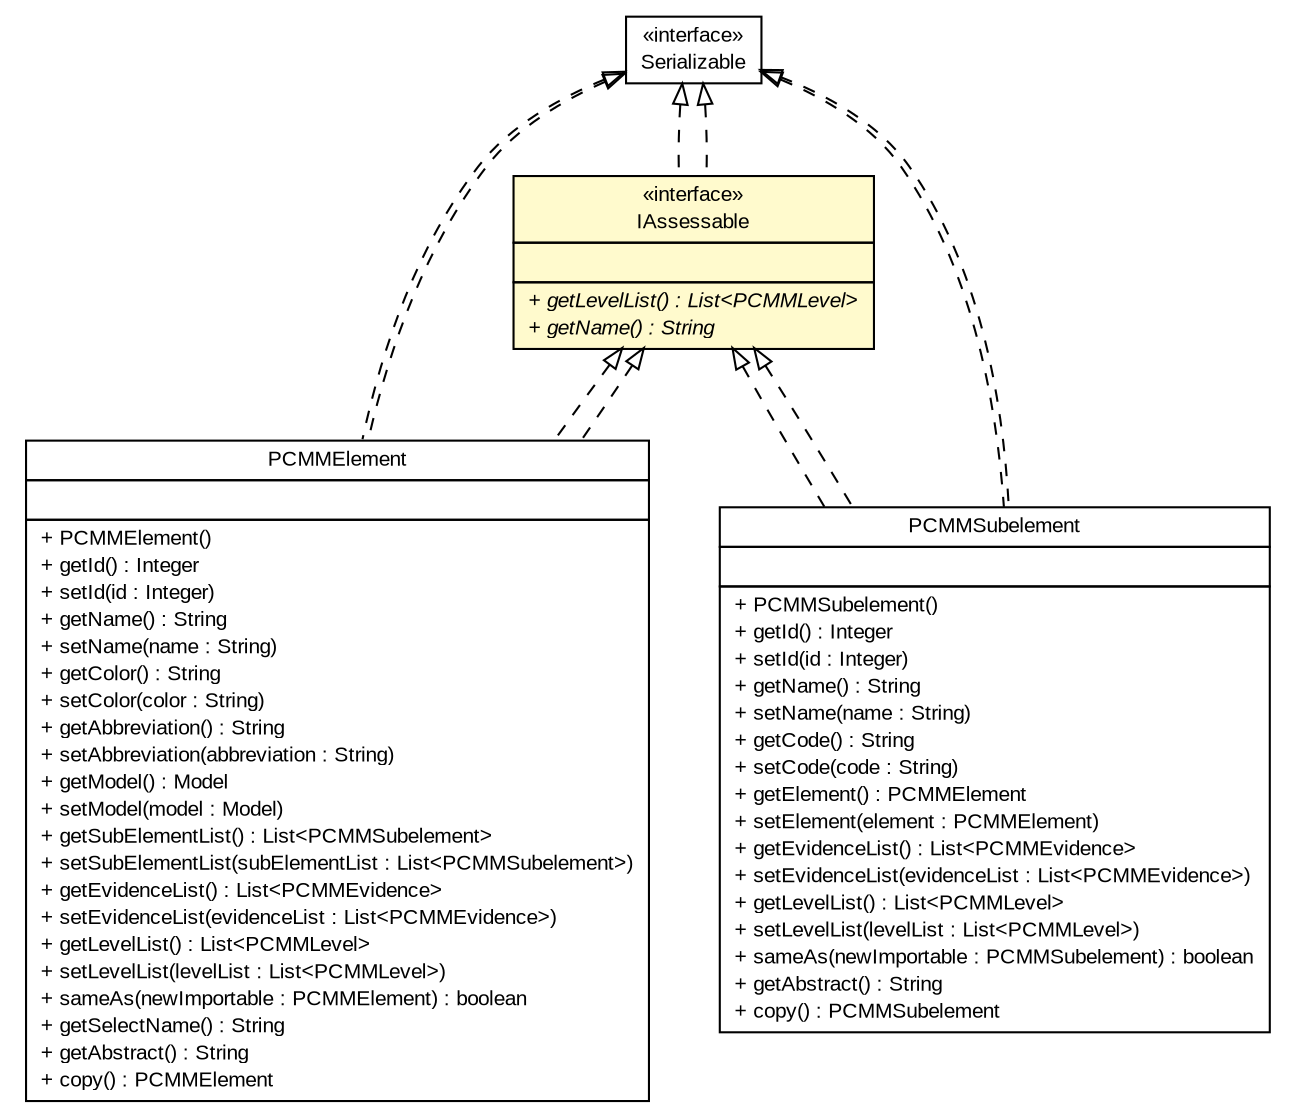 #!/usr/local/bin/dot
#
# Class diagram 
# Generated by UMLGraph version R5_6-24-gf6e263 (http://www.umlgraph.org/)
#

digraph G {
	edge [fontname="arial",fontsize=10,labelfontname="arial",labelfontsize=10];
	node [fontname="arial",fontsize=10,shape=plaintext];
	nodesep=0.25;
	ranksep=0.5;
	// gov.sandia.cf.model.IAssessable
	c142150 [label=<<table title="gov.sandia.cf.model.IAssessable" border="0" cellborder="1" cellspacing="0" cellpadding="2" port="p" bgcolor="lemonChiffon" href="./IAssessable.html">
		<tr><td><table border="0" cellspacing="0" cellpadding="1">
<tr><td align="center" balign="center"> &#171;interface&#187; </td></tr>
<tr><td align="center" balign="center"> IAssessable </td></tr>
		</table></td></tr>
		<tr><td><table border="0" cellspacing="0" cellpadding="1">
<tr><td align="left" balign="left">  </td></tr>
		</table></td></tr>
		<tr><td><table border="0" cellspacing="0" cellpadding="1">
<tr><td align="left" balign="left"><font face="arial italic" point-size="10.0"> + getLevelList() : List&lt;PCMMLevel&gt; </font></td></tr>
<tr><td align="left" balign="left"><font face="arial italic" point-size="10.0"> + getName() : String </font></td></tr>
		</table></td></tr>
		</table>>, URL="./IAssessable.html", fontname="arial", fontcolor="black", fontsize=10.0];
	// gov.sandia.cf.model.PCMMElement
	c142173 [label=<<table title="gov.sandia.cf.model.PCMMElement" border="0" cellborder="1" cellspacing="0" cellpadding="2" port="p" href="./PCMMElement.html">
		<tr><td><table border="0" cellspacing="0" cellpadding="1">
<tr><td align="center" balign="center"> PCMMElement </td></tr>
		</table></td></tr>
		<tr><td><table border="0" cellspacing="0" cellpadding="1">
<tr><td align="left" balign="left">  </td></tr>
		</table></td></tr>
		<tr><td><table border="0" cellspacing="0" cellpadding="1">
<tr><td align="left" balign="left"> + PCMMElement() </td></tr>
<tr><td align="left" balign="left"> + getId() : Integer </td></tr>
<tr><td align="left" balign="left"> + setId(id : Integer) </td></tr>
<tr><td align="left" balign="left"> + getName() : String </td></tr>
<tr><td align="left" balign="left"> + setName(name : String) </td></tr>
<tr><td align="left" balign="left"> + getColor() : String </td></tr>
<tr><td align="left" balign="left"> + setColor(color : String) </td></tr>
<tr><td align="left" balign="left"> + getAbbreviation() : String </td></tr>
<tr><td align="left" balign="left"> + setAbbreviation(abbreviation : String) </td></tr>
<tr><td align="left" balign="left"> + getModel() : Model </td></tr>
<tr><td align="left" balign="left"> + setModel(model : Model) </td></tr>
<tr><td align="left" balign="left"> + getSubElementList() : List&lt;PCMMSubelement&gt; </td></tr>
<tr><td align="left" balign="left"> + setSubElementList(subElementList : List&lt;PCMMSubelement&gt;) </td></tr>
<tr><td align="left" balign="left"> + getEvidenceList() : List&lt;PCMMEvidence&gt; </td></tr>
<tr><td align="left" balign="left"> + setEvidenceList(evidenceList : List&lt;PCMMEvidence&gt;) </td></tr>
<tr><td align="left" balign="left"> + getLevelList() : List&lt;PCMMLevel&gt; </td></tr>
<tr><td align="left" balign="left"> + setLevelList(levelList : List&lt;PCMMLevel&gt;) </td></tr>
<tr><td align="left" balign="left"> + sameAs(newImportable : PCMMElement) : boolean </td></tr>
<tr><td align="left" balign="left"> + getSelectName() : String </td></tr>
<tr><td align="left" balign="left"> + getAbstract() : String </td></tr>
<tr><td align="left" balign="left"> + copy() : PCMMElement </td></tr>
		</table></td></tr>
		</table>>, URL="./PCMMElement.html", fontname="arial", fontcolor="black", fontsize=10.0];
	// gov.sandia.cf.model.PCMMSubelement
	c142200 [label=<<table title="gov.sandia.cf.model.PCMMSubelement" border="0" cellborder="1" cellspacing="0" cellpadding="2" port="p" href="./PCMMSubelement.html">
		<tr><td><table border="0" cellspacing="0" cellpadding="1">
<tr><td align="center" balign="center"> PCMMSubelement </td></tr>
		</table></td></tr>
		<tr><td><table border="0" cellspacing="0" cellpadding="1">
<tr><td align="left" balign="left">  </td></tr>
		</table></td></tr>
		<tr><td><table border="0" cellspacing="0" cellpadding="1">
<tr><td align="left" balign="left"> + PCMMSubelement() </td></tr>
<tr><td align="left" balign="left"> + getId() : Integer </td></tr>
<tr><td align="left" balign="left"> + setId(id : Integer) </td></tr>
<tr><td align="left" balign="left"> + getName() : String </td></tr>
<tr><td align="left" balign="left"> + setName(name : String) </td></tr>
<tr><td align="left" balign="left"> + getCode() : String </td></tr>
<tr><td align="left" balign="left"> + setCode(code : String) </td></tr>
<tr><td align="left" balign="left"> + getElement() : PCMMElement </td></tr>
<tr><td align="left" balign="left"> + setElement(element : PCMMElement) </td></tr>
<tr><td align="left" balign="left"> + getEvidenceList() : List&lt;PCMMEvidence&gt; </td></tr>
<tr><td align="left" balign="left"> + setEvidenceList(evidenceList : List&lt;PCMMEvidence&gt;) </td></tr>
<tr><td align="left" balign="left"> + getLevelList() : List&lt;PCMMLevel&gt; </td></tr>
<tr><td align="left" balign="left"> + setLevelList(levelList : List&lt;PCMMLevel&gt;) </td></tr>
<tr><td align="left" balign="left"> + sameAs(newImportable : PCMMSubelement) : boolean </td></tr>
<tr><td align="left" balign="left"> + getAbstract() : String </td></tr>
<tr><td align="left" balign="left"> + copy() : PCMMSubelement </td></tr>
		</table></td></tr>
		</table>>, URL="./PCMMSubelement.html", fontname="arial", fontcolor="black", fontsize=10.0];
	//gov.sandia.cf.model.IAssessable implements java.io.Serializable
	c142504:p -> c142150:p [dir=back,arrowtail=empty,style=dashed];
	//gov.sandia.cf.model.PCMMElement implements java.io.Serializable
	c142504:p -> c142173:p [dir=back,arrowtail=empty,style=dashed];
	//gov.sandia.cf.model.PCMMElement implements gov.sandia.cf.model.IAssessable
	c142150:p -> c142173:p [dir=back,arrowtail=empty,style=dashed];
	//gov.sandia.cf.model.PCMMSubelement implements java.io.Serializable
	c142504:p -> c142200:p [dir=back,arrowtail=empty,style=dashed];
	//gov.sandia.cf.model.PCMMSubelement implements gov.sandia.cf.model.IAssessable
	c142150:p -> c142200:p [dir=back,arrowtail=empty,style=dashed];
	//gov.sandia.cf.model.PCMMSubelement implements java.io.Serializable
	c142504:p -> c142200:p [dir=back,arrowtail=empty,style=dashed];
	//gov.sandia.cf.model.PCMMSubelement implements gov.sandia.cf.model.IAssessable
	c142150:p -> c142200:p [dir=back,arrowtail=empty,style=dashed];
	//gov.sandia.cf.model.PCMMElement implements java.io.Serializable
	c142504:p -> c142173:p [dir=back,arrowtail=empty,style=dashed];
	//gov.sandia.cf.model.PCMMElement implements gov.sandia.cf.model.IAssessable
	c142150:p -> c142173:p [dir=back,arrowtail=empty,style=dashed];
	//gov.sandia.cf.model.IAssessable implements java.io.Serializable
	c142504:p -> c142150:p [dir=back,arrowtail=empty,style=dashed];
	// java.io.Serializable
	c142504 [label=<<table title="java.io.Serializable" border="0" cellborder="1" cellspacing="0" cellpadding="2" port="p" href="http://java.sun.com/j2se/1.4.2/docs/api/java/io/Serializable.html">
		<tr><td><table border="0" cellspacing="0" cellpadding="1">
<tr><td align="center" balign="center"> &#171;interface&#187; </td></tr>
<tr><td align="center" balign="center"> Serializable </td></tr>
		</table></td></tr>
		</table>>, URL="http://java.sun.com/j2se/1.4.2/docs/api/java/io/Serializable.html", fontname="arial", fontcolor="black", fontsize=10.0];
}

